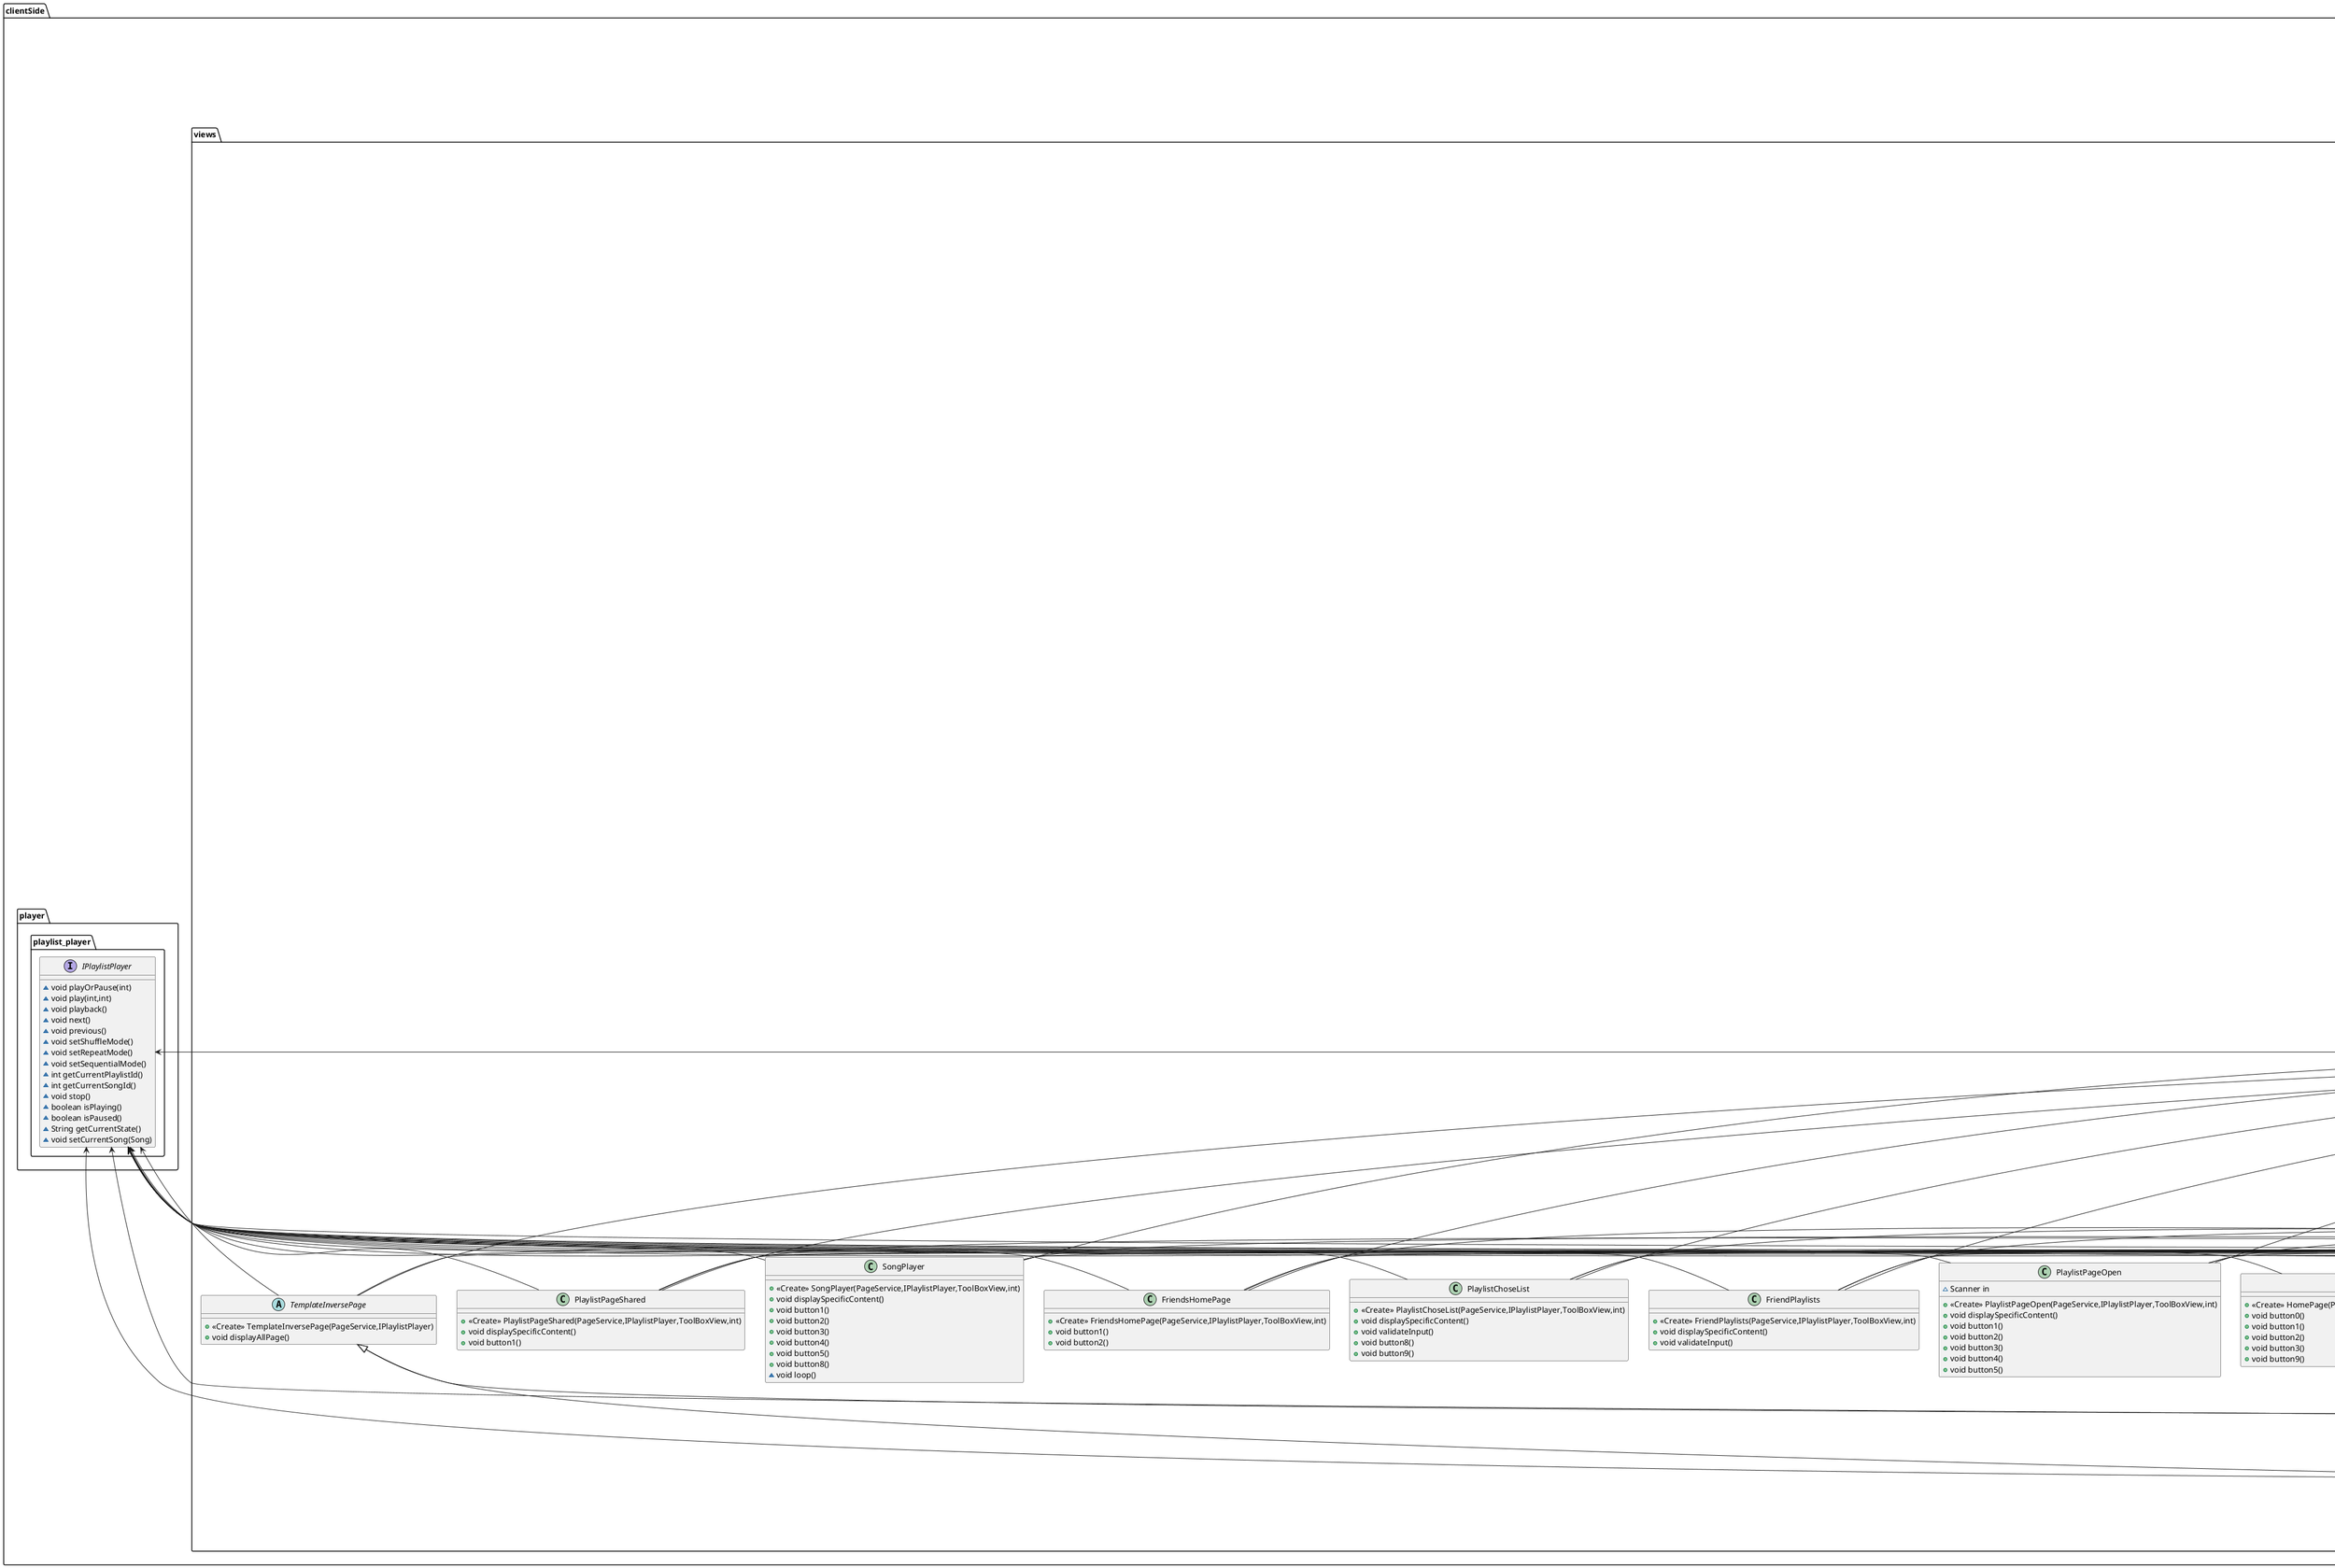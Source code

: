 @startuml
class clientSide.views.PlaylistPageOpen {
~ Scanner in
+ <<Create>> PlaylistPageOpen(PageService,IPlaylistPlayer,ToolBoxView,int)
+ void displaySpecificContent()
+ void button1()
+ void button2()
+ void button3()
+ void button4()
+ void button5()
}


class clientSide.views.HomePage {
+ <<Create>> HomePage(PageService,IPlaylistPlayer,ToolBoxView,int)
+ void button0()
+ void button1()
+ void button2()
+ void button3()
+ void button9()
}

abstract class clientSide.views.TemplateInversePage {
+ <<Create>> TemplateInversePage(PageService,IPlaylistPlayer)
+ void displayAllPage()
}

class clientSide.services.ToolBoxView {
~ PlaylistServices playlistServ
~ SongService songServ
~ SearchService searchServ
~ UserService userServ
~ PrintService printServ
~ PasswordService passwordServ
~ PlaylistReorderSongService playlistReorderSongServ
~ ArtistService artistServ
~ TemporaryPlaylistService temporaryPlaylistService
~ UniqueIdService uniqueIdServ
+ <<Create>> ToolBoxView(PlaylistServices,UserService,SongService,ArtistService,PrintService,SearchService,PasswordService,PlaylistReorderSongService,TemporaryPlaylistService,UniqueIdService)
+ PlaylistServices getPlaylistServ()
+ SearchService getSearchServ()
+ UserService getUserServ()
+ PrintService getPrintServ()
+ PlaylistReorderSongService getPlaylistReorderSongServ()
+ SongService getSongServ()
+ ArtistService getArtistServ()
+ PasswordService getPasswordServ()
}


class clientSide.services.PrintService {
- MenuService icon
- UserService userService
- PlaylistServices playlistService
- SongService songService
- ArtistService artistService
+ <<Create>> PrintService(SongService,ArtistService,PlaylistServices,UserService)
+ void printSongFound(List<Integer>,String)
+ void printSongList(List<Integer>)
+ void printPlaylist(List<Integer>)
+ void printUserPlaylists(int)
- String printPlaylistStatus(PlaylistEnum)
+ boolean printUserFriends(int)
+ void printUsers(List<Integer>)
+ void printUserPublicPlaylists(int)
}


class clientSide.services.SearchService {
~ Scanner scanner
- MenuService icon
- SongService songService
- PrintService printService
- UserService userService
+ <<Create>> SearchService(SongService,PrintService,UserService)
+ void searchSong(String,String,int,PageService,PlaylistServices)
+ LinkedList<Integer> searchByTitle(String)
- LinkedList<Integer> searchByArtist(String)
- LinkedList<Integer> searchByGender(MusicGender)
- LinkedList<Integer> listSongToListInt(LinkedList<Song>)
+ LinkedList<Integer> chooseFoundedSongs(List<Integer>,PageService)
+ LinkedList<Integer> chooseFoundedPlaylist(List<Integer>,PageService)
- void loopIntInputValidation(PageService,LinkedList<Integer>,int)
+ List<Integer> searchUserByPseudonym(String)
}

class clientSide.views.FriendOptions {
+ <<Create>> FriendOptions(PageService,IPlaylistPlayer,ToolBoxView,int)
+ void displaySpecificContent()
+ void button1()
+ void button2()
}

class clientSide.views.FriendsDisplayFriends {
+ <<Create>> FriendsDisplayFriends(PageService,IPlaylistPlayer,ToolBoxView,int)
+ void displaySpecificContent()
+ void validateInput()
}

class clientSide.services.PasswordService {
- IUserRepository userRepository
+ <<Create>> PasswordService(IUserRepository)
+ byte[] generateSalt()
+ String hashPassword(String,byte[])
+ boolean verifyUserAuthentification(String,String)
+ boolean passwordCheck(String,String)
}

class clientSide.services.PageService {
~ ArrayList<InterfaceMenu> pages
- Scanner scanner
- Stack<Integer> menuPagesStack
- IPlaylistPlayer spotifyPlayer
+ Login login
+ CreateAccount createAccount
+ HomePage homePage
+ PlaylistHomePage playlistHomePage
+ PlaylistChoseList playlistChoseList
+ PlaylistPageShared playlistPageShared
+ PlaylistPageOpen playlistPageOpen
+ PlaylistCreation playlistCreation
+ PlaylistDeletion playlistDeletion
+ Search search
+ ActionFoundedSongs actionFoundedSongs
+ SearchGender searchGender
+ FriendsPlaylistPage friendsPlaylistPage
+ FriendsDisplayFriends friendsDisplayFriends
+ FriendsHomePage friendsHomePage
+ FriendSearch friendSearch
+ FriendPlaylists friendPlaylists
+ FriendOptions friendOptions
+ SongPlayer songPlayer
- UserService userService
- ToolBoxView toolBoxView
+ <<Create>> PageService(IPlaylistPlayer,ToolBoxView,UserService,Stack<Integer>)
- void setUpPages()
+ void startLogin()
+ String gotAnInputGoBackIf0(String)
+ int tryParseInt(String)
+ Stack<Integer> getMenuPages()
+ void addToStack(int)
+ void goBack(int)
+ InterfaceMenu getPageById(int)
+ void pageIsPremium(boolean)
}


interface clientSide.views.InterfaceMenu {
~ void displayAllPage()
~ int getPageId()
~ void displayTitle(String)
~ void displayContent(String)
~ void displaySpecificContent()
~ void validateInput()
~ void switchPage()
~ void button0()
~ void button1()
~ void button2()
~ void button3()
~ void button4()
~ void button5()
~ void button6()
~ void button7()
~ void button8()
~ void button9()
}

class clientSide.views.PlaylistCreation {
- String playlistName
+ <<Create>> PlaylistCreation(PageService,IPlaylistPlayer,ToolBoxView,int)
+ void displaySpecificContent()
+ void button1()
+ void button2()
- void playlistNameVerification()
}

abstract class clientSide.views.TemplateSimplePage {
~ int index
+ String pageTitle
+ int pageId
+ String pageContent
+ IPlaylistPlayer spotifyPlayer
~ PageService pageService
~ Scanner scanner
~ boolean isFree
+ ToolBoxView toolBoxView
# MenuService icon
+ <<Create>> TemplateSimplePage(PageService,IPlaylistPlayer)
+ void displayAllPage()
+ int getPageId()
+ void displayTitle(String)
+ void displayContent(String)
+ void displaySpecificContent()
+ void validateInput()
+ void switchPage()
+ void handelInvalidIndex()
+ void button0()
+ void button1()
+ void button2()
+ void button3()
+ void button4()
+ void button5()
+ void button6()
+ void button7()
+ void button8()
+ void button9()
}


class clientSide.views.CreateAccount {
- String pseudonym
- String password
- String email
- PlanEnum planEnum
+ <<Create>> CreateAccount(PageService,IPlaylistPlayer,ToolBoxView,int)
+ void displaySpecificContent()
+ void button1()
+ void button2()
- void createAccount()
}


class clientSide.views.PlaylistDeletion {
+ <<Create>> PlaylistDeletion(PageService,IPlaylistPlayer,ToolBoxView,int)
+ void button1()
+ void button2()
}

class clientSide.views.ActionFoundedSongs {
+ <<Create>> ActionFoundedSongs(PageService,IPlaylistPlayer,ToolBoxView,int)
+ void button1()
+ void button2()
- void verificationAndThenAction()
+ void button3()
+ void button8()
+ void handelInvalidIndex()
}

class clientSide.views.PlaylistHomePage {
+ <<Create>> PlaylistHomePage(PageService,IPlaylistPlayer,ToolBoxView,int)
+ void button1()
+ void button2()
}

class clientSide.services.MenuService {
+ String lineBreak
+ String eightMusicPlayer
+ String nineHomepage
+ String zeroBack
+ String separator
+ String backHomePageMusicPlayer
+ String nbr0()
+ String nbr1()
+ String nbr2()
+ String nbr3()
+ String nbr4()
+ String nbr5()
+ String nbr6()
+ String nbr7()
+ String nbr8()
+ String nbr9()
+ String playPause()
+ String playBack()
+ String next()
+ String previous()
+ String shuffle()
+ String sequential()
+ String repeatOne()
+ String ok()
+ String warning()
+ String lock()
+ String premium()
+ String free()
+ String group()
+ String house()
+ String earth()
+ String search()
}


class clientSide.services.SongService {
- ISongRepository songRepository
+ <<Create>> SongService(ToolBoxService)
+ void setCurrentSongId(int)
+ int getCurrentSongId()
+ Song getSongById(int)
+ LinkedList<Song> getSongByTitle(String)
+ LinkedList<Song> getSongsByArtist(String)
+ LinkedList<Song> getSongsByGender(MusicGender)
}

class clientSide.views.FriendSearch {
+ <<Create>> FriendSearch(PageService,IPlaylistPlayer,ToolBoxView,int)
+ void displaySpecificContent()
}


class clientSide.services.PlaylistServices {
- IPlaylistRepository playlistRepository
- TemporaryPlaylistService temporaryPlaylistService
- PlaylistFunctionalitiesService playlistFuncService
- ISongRepository songRepository
+ <<Create>> PlaylistServices(ToolBoxService,PlaylistFunctionalitiesService,TemporaryPlaylistService)
+ int setDurationSeconds(int)
+ void setCurrentPlaylistId(int)
+ int getCurrentPlaylistId()
+ PlaylistEnum getPlaylistStatus()
+ int getAllSongsPlaylistId()
+ Playlist getPlaylistByName(String)
+ Playlist getPlaylistById(int)
+ List<Integer> getPublicPlaylists()
+ List<Integer> getUserPublicPlaylists(User)
+ int getCurrentFriendPlaylistId()
+ void setCurrentFriendPlaylistId(int)
+ void createNewPlaylist(String,PlaylistEnum)
+ void createAllSongPlaylist(User)
+ void deletePlaylist(int)
+ void renamePlayList(int,String)
+ boolean verifyPlaylistName(String,User)
+ void deleteSongFromPlaylist(int,int)
+ boolean isCurrentUserOwnerOfPlaylist(int)
+ int takeAndValidateInputChoice(int,PageService)
+ void playlistPageRouter(int,PageService)
+ int getTemporaryPlaylistId()
+ void createTemporaryPlaylist(LinkedList<Integer>,PlaylistEnum)
+ void adjustTemporaryPlaylistToNewPlaylist(String,PlaylistEnum)
+ void addSongToPlaylistFromTemporaryPlaylist(int,int)
+ void getAndAddSelectionOfPlaylistsToCurrentUserPlaylists(List<Integer>,LinkedList<Integer>,ToolBoxView)
}


class clientSide.views.Login {
+ <<Create>> Login(PageService,IPlaylistPlayer,ToolBoxView,int)
+ void button0()
+ void button1()
+ void button2()
}
class clientSide.services.PrintHelper << (S, #FF7700) static >> {
    ~ {static} String PRINT_RESET
    ~ {static} String PRINT_BLACK
    ~ {static} String PRINT_RED
    ~ {static} String PRINT_GREEN
    ~ {static} String PRINT_YELLOW
    ~ {static} String PRINT_BLUE
    ~ {static} String PRINT_WHITE
    ~ {static} String PRINT_GREY
    ~ {static} String PRINT_BG_WHITE
    ~ {static} String PRINT_BOLD

    + {static} void printLN()
    + {static} void printLNBgWhite(String)
    + {static} void printLNWhite(String)
    + {static} void printLNBlue(String)
    + {static} void printLNGreen(String)
    + {static} void printLNGrey(String)
    + {static} void printLNInfo(String)
    + {static} void printInvalidInputTryAgain()
    + {static} void printYourInput()
    + {static} void printInvalidInputTryAgainOrBack()
    + {static} void printInvalidInput()
    + {static} void printLNError(String)
    + {static} void printWhite(String)
    + {static} void printInfo(String)
}


class clientSide.views.Search {
+ <<Create>> Search(PageService,IPlaylistPlayer,ToolBoxView,int)
+ void button1()
+ void button2()
+ void button3()
+ void button4()
}

class clientSide.views.SearchGender {
+ <<Create>> SearchGender(PageService,IPlaylistPlayer,ToolBoxView,int)
+ void button1()
+ void button2()
+ void button3()
+ void button4()
+ void button5()
+ void button6()
+ void button7()
+ void button8()
}

class clientSide.views.FriendsPlaylistPage {
+ <<Create>> FriendsPlaylistPage(PageService,IPlaylistPlayer,ToolBoxView,int)
+ void displaySpecificContent()
+ void button1()
+ void button2()
}

class clientSide.services.PlaylistReorderSongService {
- Scanner scanner
- IPlaylistRepository playlistRepository
+ <<Create>> PlaylistReorderSongService(ToolBoxService,Scanner)
+ void reorderSongsInPlaylist(int,PlaylistServices)
- LinkedList<Integer> collectNewOrderFromUser(Playlist)
- boolean isValidIndex(int,Playlist)
- void completeWithRemainingSongs(Playlist,List<Integer>)
}


class clientSide.services.ArtistService {
- IArtistRepository artistRepository
+ <<Create>> ArtistService(ToolBoxService)
+ String getArtistNameBySong(int)
}


class clientSide.services.UserService {
- IUserRepository userRepository
- PasswordService passwordService
+ <<Create>> UserService(ToolBoxService,PasswordService)
+ void addUser(String,String,String,PlanEnum)
+ void addUser(int,String,String,String,PlanEnum)
+ boolean emailValidation(String)
+ void addOnePlaylistToCurrentUser(int)
+ void addFriend(int)
+ void deleteFriend(int)
+ void saveUser(User)
+ int getCurrentUserId()
+ void resetCookie()
+ User getUserByPseudonym(String)
+ List<Integer> getUsersByPseudonym(String)
+ User getUserById(int)
+ void setCurrentFriendId(int)
+ int getCurrentFriendId()
}

class clientSide.services.TemporaryPlaylistService {
- IPlaylistRepository playlistRepository
- UserService userService
+ <<Create>> TemporaryPlaylistService(ToolBoxService,UserService)
+ int getTemporaryPlaylistId()
+ void createTemporaryPlaylist(LinkedList<Integer>,PlaylistEnum)
+ void adjustTemporaryPlaylistToNewPlaylist(String,PlaylistEnum)
+ void addSongToPlaylistFromTemporaryPlaylist(int,int)
}

class clientSide.views.PlaylistPageShared {
+ <<Create>> PlaylistPageShared(PageService,IPlaylistPlayer,ToolBoxView,int)
+ void displaySpecificContent()
+ void button1()
}

class clientSide.views.SongPlayer {
+ <<Create>> SongPlayer(PageService,IPlaylistPlayer,ToolBoxView,int)
+ void displaySpecificContent()
+ void button1()
+ void button2()
+ void button3()
+ void button4()
+ void button5()
+ void button8()
~ void loop()
}

class clientSide.views.FriendsHomePage {
+ <<Create>> FriendsHomePage(PageService,IPlaylistPlayer,ToolBoxView,int)
+ void button1()
+ void button2()
}


class clientSide.views.PlaylistChoseList {
+ <<Create>> PlaylistChoseList(PageService,IPlaylistPlayer,ToolBoxView,int)
+ void displaySpecificContent()
+ void validateInput()
+ void button8()
+ void button9()
}

class clientSide.views.FriendPlaylists {
+ <<Create>> FriendPlaylists(PageService,IPlaylistPlayer,ToolBoxView,int)
+ void displaySpecificContent()
+ void validateInput()
}

interface clientSide.player.playlist_player.IPlaylistPlayer {
~ void playOrPause(int)
~ void play(int,int)
~ void playback()
~ void next()
~ void previous()
~ void setShuffleMode()
~ void setRepeatMode()
~ void setSequentialMode()
~ int getCurrentPlaylistId()
~ int getCurrentSongId()
~ void stop()
~ boolean isPlaying()
~ boolean isPaused()
~ String getCurrentState()
~ void setCurrentSong(Song)
}

'interfaces !'
'--- Dépendances vers clientSide.views.InterfaceMenu ---
clientSide.views.TemplateSimplePage ..u.|> clientSide.views.InterfaceMenu

'--- Dépendances vers clientSide.views.TemplateSimplePage ---
clientSide.views.TemplateInversePage -u-|> clientSide.views.TemplateSimplePage

clientSide.views.PlaylistPageOpen -u-|> clientSide.views.TemplateSimplePage
clientSide.views.HomePage -u-|> clientSide.views.TemplateSimplePage
clientSide.views.FriendOptions -u-|> clientSide.views.TemplateSimplePage
clientSide.views.FriendsDisplayFriends -u-|> clientSide.views.TemplateSimplePage
clientSide.views.PlaylistDeletion -u-|> clientSide.views.TemplateSimplePage
clientSide.views.ActionFoundedSongs -u-|> clientSide.views.TemplateSimplePage
clientSide.views.PlaylistHomePage -u-|> clientSide.views.TemplateSimplePage
clientSide.views.FriendSearch -u-|> clientSide.views.TemplateSimplePage
clientSide.views.Login -u-|> clientSide.views.TemplateSimplePage
clientSide.views.Search -u-|> clientSide.views.TemplateSimplePage
clientSide.views.SearchGender -u-|> clientSide.views.TemplateSimplePage
clientSide.views.FriendsPlaylistPage -u-|> clientSide.views.TemplateSimplePage
clientSide.views.PlaylistPageShared -u-|> clientSide.views.TemplateSimplePage
clientSide.views.SongPlayer -u-|> clientSide.views.TemplateSimplePage
clientSide.views.FriendsHomePage -u-|> clientSide.views.TemplateSimplePage
clientSide.views.PlaylistChoseList -u-|> clientSide.views.TemplateSimplePage
clientSide.views.FriendPlaylists -u-|> clientSide.views.TemplateSimplePage

'--- Dépendances vers clientSide.views.TemplateInversePage ---
clientSide.views.PlaylistCreation -u-|> clientSide.views.TemplateInversePage
clientSide.views.CreateAccount -u-|> clientSide.views.TemplateInversePage

'Classes!'
clientSide.views.PlaylistPageOpen -u-> clientSide.services.PageService
clientSide.views.PlaylistPageOpen -u-> clientSide.player.playlist_player.IPlaylistPlayer
clientSide.views.PlaylistPageOpen -u-> clientSide.services.ToolBoxView

clientSide.views.HomePage -u-> clientSide.services.PageService
clientSide.views.HomePage -u-> clientSide.player.playlist_player.IPlaylistPlayer
clientSide.views.HomePage -u-> clientSide.services.ToolBoxView

clientSide.views.TemplateInversePage -u-> clientSide.services.PageService
clientSide.views.TemplateInversePage -u-> clientSide.player.playlist_player.IPlaylistPlayer

clientSide.views.FriendOptions -u-> clientSide.services.PageService
clientSide.views.FriendOptions -u-> clientSide.player.playlist_player.IPlaylistPlayer
clientSide.views.FriendOptions -u-> clientSide.services.ToolBoxView

clientSide.views.FriendsDisplayFriends -u-> clientSide.services.PageService
clientSide.views.FriendsDisplayFriends -u-> clientSide.player.playlist_player.IPlaylistPlayer
clientSide.views.FriendsDisplayFriends -u-> clientSide.services.ToolBoxView

clientSide.views.PlaylistCreation -u-> clientSide.services.PageService
clientSide.views.PlaylistCreation -u-> clientSide.player.playlist_player.IPlaylistPlayer
clientSide.views.PlaylistCreation -u-> clientSide.services.ToolBoxView

clientSide.views.TemplateSimplePage -u-> clientSide.services.PageService
clientSide.views.TemplateSimplePage -u-> clientSide.player.playlist_player.IPlaylistPlayer
clientSide.views.TemplateSimplePage -u-> clientSide.services.ToolBoxView

clientSide.views.CreateAccount -u-> clientSide.services.PageService
clientSide.views.CreateAccount -u-> clientSide.player.playlist_player.IPlaylistPlayer
clientSide.views.CreateAccount -u-> clientSide.services.ToolBoxView

clientSide.views.PlaylistDeletion -u-> clientSide.services.PageService
clientSide.views.PlaylistDeletion -u-> clientSide.player.playlist_player.IPlaylistPlayer
clientSide.views.PlaylistDeletion -u-> clientSide.services.ToolBoxView

clientSide.views.ActionFoundedSongs -u-> clientSide.services.PageService
clientSide.views.ActionFoundedSongs -u-> clientSide.player.playlist_player.IPlaylistPlayer
clientSide.views.ActionFoundedSongs -u-> clientSide.services.ToolBoxView

clientSide.views.PlaylistHomePage -u-> clientSide.services.PageService
clientSide.views.PlaylistHomePage -u-> clientSide.player.playlist_player.IPlaylistPlayer
clientSide.views.PlaylistHomePage -u-> clientSide.services.ToolBoxView

clientSide.views.FriendSearch -u-> clientSide.services.PageService
clientSide.views.FriendSearch -u-> clientSide.player.playlist_player.IPlaylistPlayer
clientSide.views.FriendSearch -u-> clientSide.services.ToolBoxView

clientSide.views.Login -u-> clientSide.services.PageService
clientSide.views.Login -u-> clientSide.player.playlist_player.IPlaylistPlayer
clientSide.views.Login -u-> clientSide.services.ToolBoxView

clientSide.views.Search -u-> clientSide.services.PageService
clientSide.views.Search -u-> clientSide.player.playlist_player.IPlaylistPlayer
clientSide.views.Search -u-> clientSide.services.ToolBoxView

clientSide.views.SearchGender -u-> clientSide.services.PageService
clientSide.views.SearchGender -u-> clientSide.player.playlist_player.IPlaylistPlayer
clientSide.views.SearchGender -u-> clientSide.services.ToolBoxView

clientSide.views.FriendsPlaylistPage -u-> clientSide.services.PageService
clientSide.views.FriendsPlaylistPage -u-> clientSide.player.playlist_player.IPlaylistPlayer
clientSide.views.FriendsPlaylistPage -u-> clientSide.services.ToolBoxView

clientSide.views.PlaylistPageShared -u-> clientSide.services.PageService
clientSide.views.PlaylistPageShared -u-> clientSide.player.playlist_player.IPlaylistPlayer
clientSide.views.PlaylistPageShared -u-> clientSide.services.ToolBoxView

clientSide.views.SongPlayer -u-> clientSide.services.PageService
clientSide.views.SongPlayer -u-> clientSide.player.playlist_player.IPlaylistPlayer
clientSide.views.SongPlayer -u-> clientSide.services.ToolBoxView

clientSide.views.FriendsHomePage -u-> clientSide.services.PageService
clientSide.views.FriendsHomePage -u-> clientSide.player.playlist_player.IPlaylistPlayer
clientSide.views.FriendsHomePage -u-> clientSide.services.ToolBoxView

clientSide.views.PlaylistChoseList -u-> clientSide.services.PageService
clientSide.views.PlaylistChoseList -u-> clientSide.player.playlist_player.IPlaylistPlayer
clientSide.views.PlaylistChoseList -u-> clientSide.services.ToolBoxView

clientSide.views.FriendPlaylists -u-> clientSide.services.PageService
clientSide.views.FriendPlaylists -u-> clientSide.player.playlist_player.IPlaylistPlayer
clientSide.views.FriendPlaylists -u-> clientSide.services.ToolBoxView


clientSide.services.ToolBoxView -u-> clientSide.services.PlaylistServices
clientSide.services.ToolBoxView -u-> clientSide.services.UserService
clientSide.services.ToolBoxView -u-> clientSide.services.SongService
clientSide.services.ToolBoxView -u-> clientSide.services.ArtistService
clientSide.services.ToolBoxView -u-> clientSide.services.PrintService
clientSide.services.ToolBoxView -u-> clientSide.services.SearchService
clientSide.services.ToolBoxView -u-> clientSide.services.PasswordService
clientSide.services.ToolBoxView -u-> clientSide.services.PlaylistReorderSongService
clientSide.services.ToolBoxView -u-> clientSide.services.TemporaryPlaylistService
clientSide.services.ToolBoxView -u-> common.services.UniqueIdService

clientSide.services.PlaylistPlayer -u-> clientSide.services.MenuService
clientSide.services.PrintService -u-> clientSide.services.MenuService
clientSide.services.SearchService -u-> clientSide.services.MenuService
clientSide.views.TemplateSimplePage -u-> clientSide.services.MenuService


@enduml
